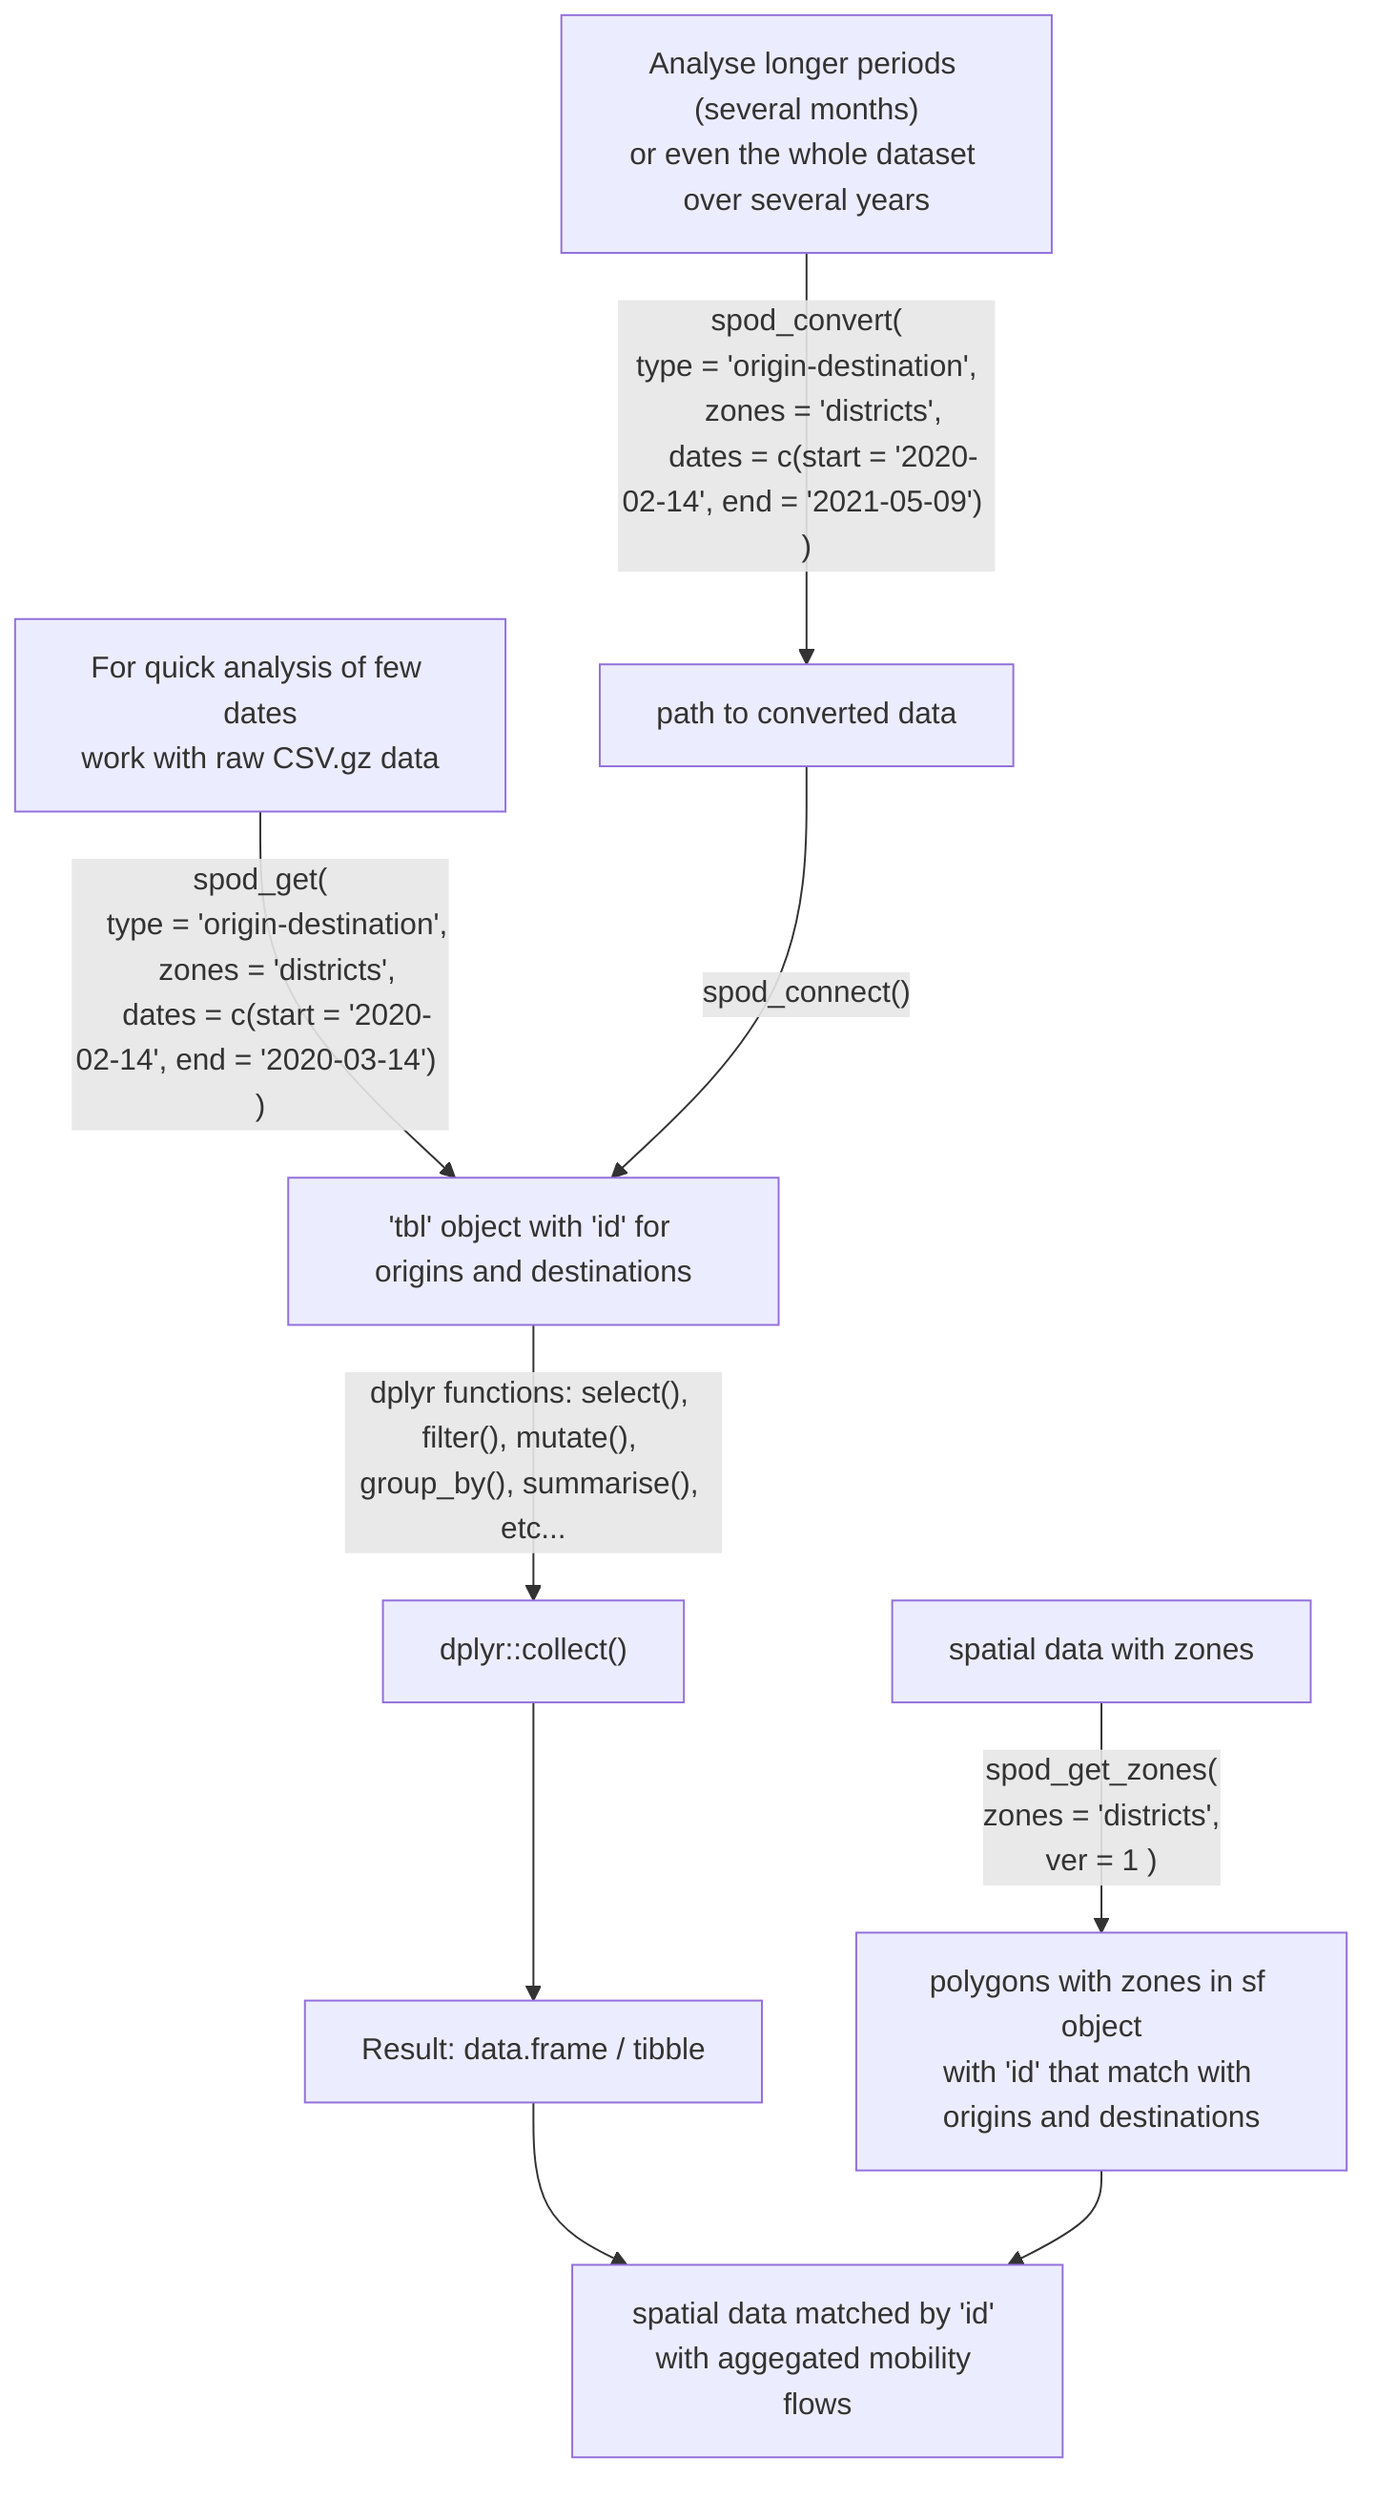 flowchart TB
    A["For quick analysis of few dates\nwork with raw CSV.gz data"] -->|"spod_get(
    type = 'origin-destination',
    zones = 'districts',
    dates = c(start = '2020-02-14', end = '2020-03-14') )"
    | F["'tbl' object with 'id' for origins and destinations"]
    
    C["Analyse longer periods (several months)\nor even the whole dataset over several years"]
    -->|"spod_convert(
type = 'origin-destination',
    zones = 'districts',
    dates = c(start = '2020-02-14', end = '2021-05-09') )"| D["path to converted data"]
    D -->|"spod_connect()" | F["'tbl' object with 'id' for origins and destinations"]
    
    F -->|"dplyr functions: select(), filter(), mutate(), group_by(), summarise(), etc..."| G["dplyr::collect()"]
    G --> H["Result: data.frame / tibble"] --> R[spatial data matched by 'id' with aggegated mobility flows]

    X["spatial data with zones"] --> |"spod_get_zones(
    zones = 'districts',
    ver = 1 )"| Y["polygons with zones in sf object\nwith 'id' that match with origins and destinations"] --> R